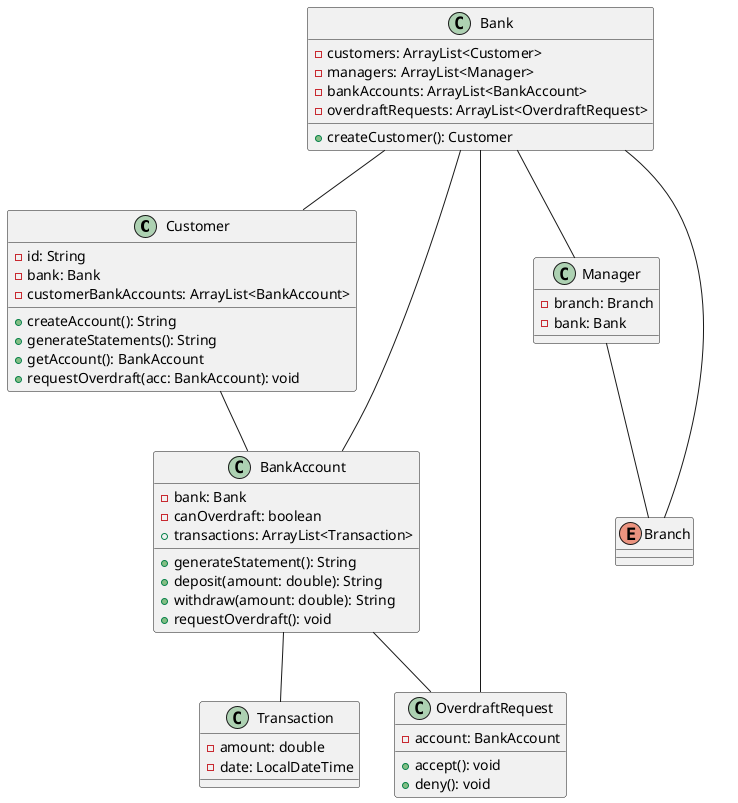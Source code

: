 @startuml
class Customer{
    - id: String
    - bank: Bank
    - customerBankAccounts: ArrayList<BankAccount>
    + createAccount(): String
    + generateStatements(): String
    + getAccount(): BankAccount
    + requestOverdraft(acc: BankAccount): void
}
Customer -- BankAccount

class BankAccount{
    - bank: Bank
    - canOverdraft: boolean
    + transactions: ArrayList<Transaction>
    + generateStatement(): String
    + deposit(amount: double): String
    + withdraw(amount: double): String
    + requestOverdraft(): void
}

BankAccount -- Transaction
BankAccount -- OverdraftRequest


class OverdraftRequest{
    - account: BankAccount
    + accept(): void
    + deny(): void
}


class Transaction{
    -amount: double
    -date: LocalDateTime
}

class Bank{
    - customers: ArrayList<Customer>
    - managers: ArrayList<Manager>
    - bankAccounts: ArrayList<BankAccount>
    - overdraftRequests: ArrayList<OverdraftRequest>
    + createCustomer(): Customer
}
Bank -- Customer
Bank -- Manager
Bank -- BankAccount
Bank -- OverdraftRequest
Bank -- Branch






class Manager{
    - branch: Branch
    - bank: Bank


}
Manager -- Branch

enum Branch{}

@enduml